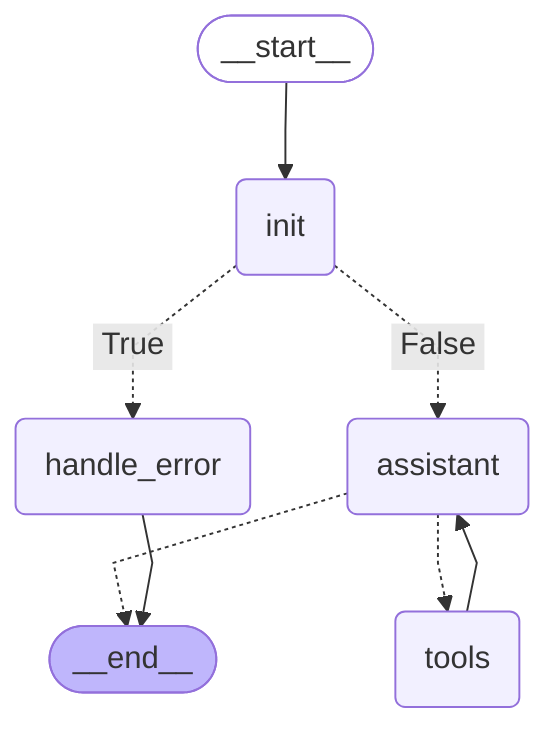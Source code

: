 ---
config:
  flowchart:
    curve: linear
---
graph TD;
	__start__([<p>__start__</p>]):::first
	init(init)
	assistant(assistant)
	tools(tools)
	handle_error(handle_error)
	__end__([<p>__end__</p>]):::last
	__start__ --> init;
	assistant -.-> __end__;
	assistant -.-> tools;
	init -. &nbsp;False&nbsp; .-> assistant;
	init -. &nbsp;True&nbsp; .-> handle_error;
	tools --> assistant;
	handle_error --> __end__;
	classDef default fill:#f2f0ff,line-height:1.2
	classDef first fill-opacity:0
	classDef last fill:#bfb6fc